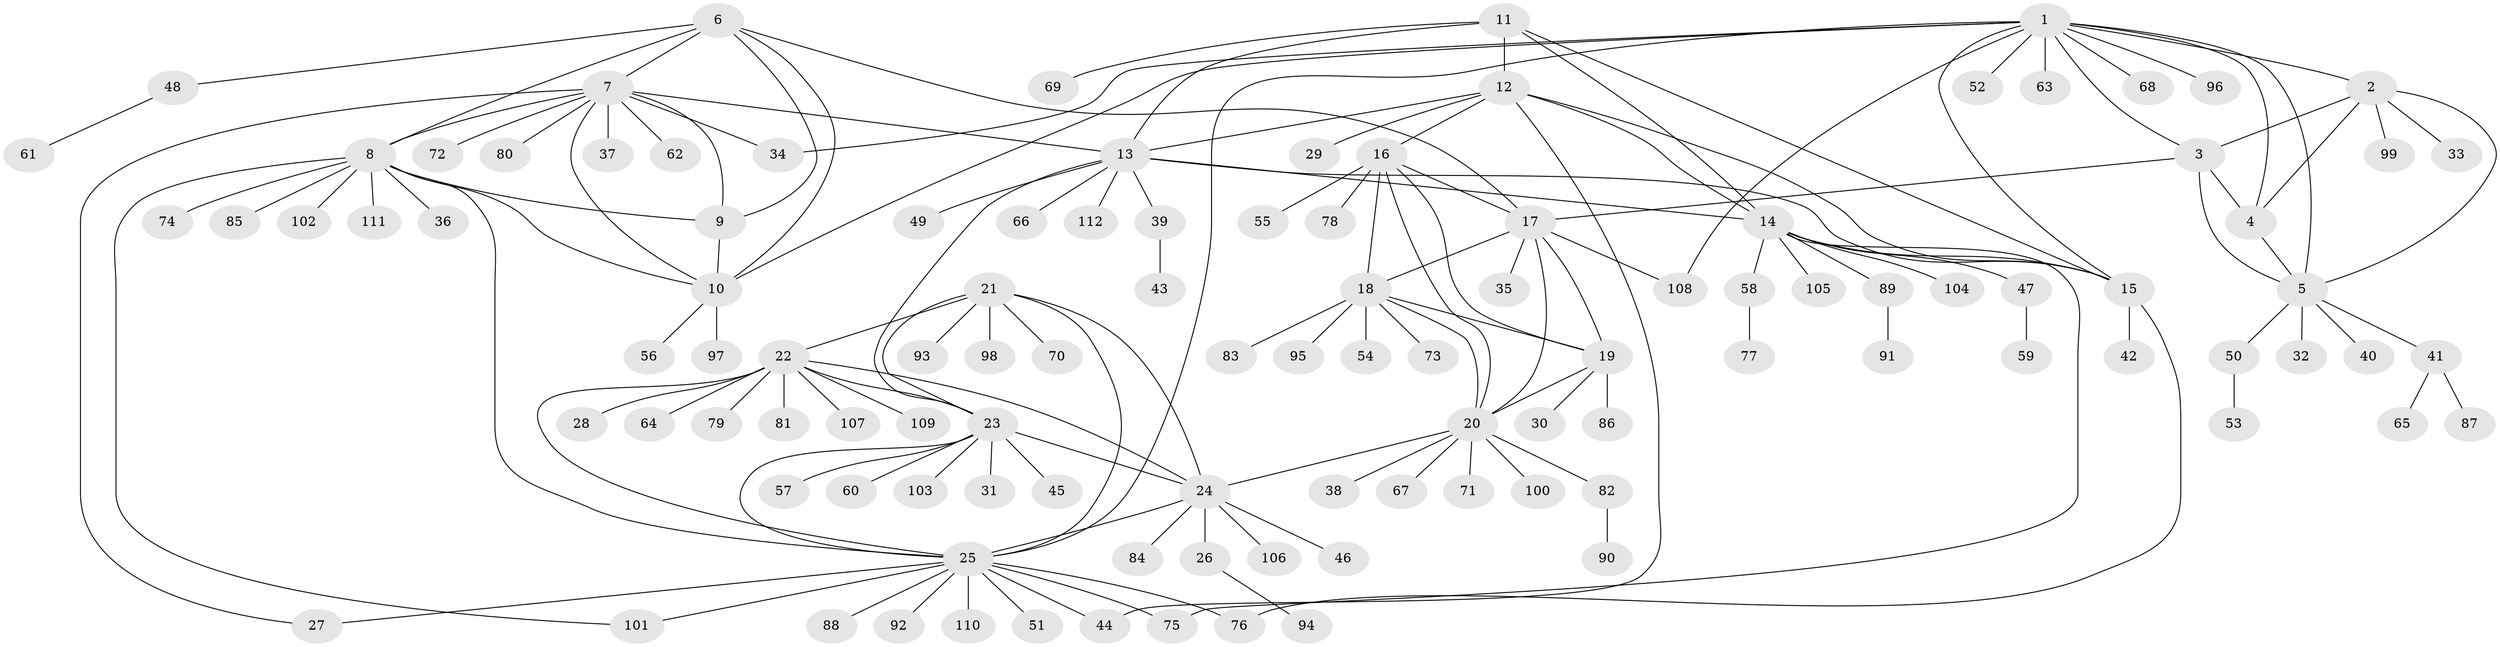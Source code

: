 // coarse degree distribution, {12: 0.03409090909090909, 4: 0.045454545454545456, 7: 0.011363636363636364, 8: 0.045454545454545456, 3: 0.011363636363636364, 6: 0.011363636363636364, 5: 0.022727272727272728, 11: 0.011363636363636364, 14: 0.011363636363636364, 13: 0.011363636363636364, 2: 0.10227272727272728, 1: 0.6818181818181818}
// Generated by graph-tools (version 1.1) at 2025/52/02/27/25 19:52:20]
// undirected, 112 vertices, 154 edges
graph export_dot {
graph [start="1"]
  node [color=gray90,style=filled];
  1;
  2;
  3;
  4;
  5;
  6;
  7;
  8;
  9;
  10;
  11;
  12;
  13;
  14;
  15;
  16;
  17;
  18;
  19;
  20;
  21;
  22;
  23;
  24;
  25;
  26;
  27;
  28;
  29;
  30;
  31;
  32;
  33;
  34;
  35;
  36;
  37;
  38;
  39;
  40;
  41;
  42;
  43;
  44;
  45;
  46;
  47;
  48;
  49;
  50;
  51;
  52;
  53;
  54;
  55;
  56;
  57;
  58;
  59;
  60;
  61;
  62;
  63;
  64;
  65;
  66;
  67;
  68;
  69;
  70;
  71;
  72;
  73;
  74;
  75;
  76;
  77;
  78;
  79;
  80;
  81;
  82;
  83;
  84;
  85;
  86;
  87;
  88;
  89;
  90;
  91;
  92;
  93;
  94;
  95;
  96;
  97;
  98;
  99;
  100;
  101;
  102;
  103;
  104;
  105;
  106;
  107;
  108;
  109;
  110;
  111;
  112;
  1 -- 2;
  1 -- 3;
  1 -- 4;
  1 -- 5;
  1 -- 10;
  1 -- 15;
  1 -- 25;
  1 -- 34;
  1 -- 52;
  1 -- 63;
  1 -- 68;
  1 -- 96;
  1 -- 108;
  2 -- 3;
  2 -- 4;
  2 -- 5;
  2 -- 33;
  2 -- 99;
  3 -- 4;
  3 -- 5;
  3 -- 17;
  4 -- 5;
  5 -- 32;
  5 -- 40;
  5 -- 41;
  5 -- 50;
  6 -- 7;
  6 -- 8;
  6 -- 9;
  6 -- 10;
  6 -- 17;
  6 -- 48;
  7 -- 8;
  7 -- 9;
  7 -- 10;
  7 -- 13;
  7 -- 27;
  7 -- 34;
  7 -- 37;
  7 -- 62;
  7 -- 72;
  7 -- 80;
  8 -- 9;
  8 -- 10;
  8 -- 25;
  8 -- 36;
  8 -- 74;
  8 -- 85;
  8 -- 101;
  8 -- 102;
  8 -- 111;
  9 -- 10;
  10 -- 56;
  10 -- 97;
  11 -- 12;
  11 -- 13;
  11 -- 14;
  11 -- 15;
  11 -- 69;
  12 -- 13;
  12 -- 14;
  12 -- 15;
  12 -- 16;
  12 -- 29;
  12 -- 44;
  13 -- 14;
  13 -- 15;
  13 -- 23;
  13 -- 39;
  13 -- 49;
  13 -- 66;
  13 -- 112;
  14 -- 15;
  14 -- 47;
  14 -- 58;
  14 -- 75;
  14 -- 89;
  14 -- 104;
  14 -- 105;
  15 -- 42;
  15 -- 76;
  16 -- 17;
  16 -- 18;
  16 -- 19;
  16 -- 20;
  16 -- 55;
  16 -- 78;
  17 -- 18;
  17 -- 19;
  17 -- 20;
  17 -- 35;
  17 -- 108;
  18 -- 19;
  18 -- 20;
  18 -- 54;
  18 -- 73;
  18 -- 83;
  18 -- 95;
  19 -- 20;
  19 -- 30;
  19 -- 86;
  20 -- 24;
  20 -- 38;
  20 -- 67;
  20 -- 71;
  20 -- 82;
  20 -- 100;
  21 -- 22;
  21 -- 23;
  21 -- 24;
  21 -- 25;
  21 -- 70;
  21 -- 93;
  21 -- 98;
  22 -- 23;
  22 -- 24;
  22 -- 25;
  22 -- 28;
  22 -- 64;
  22 -- 79;
  22 -- 81;
  22 -- 107;
  22 -- 109;
  23 -- 24;
  23 -- 25;
  23 -- 31;
  23 -- 45;
  23 -- 57;
  23 -- 60;
  23 -- 103;
  24 -- 25;
  24 -- 26;
  24 -- 46;
  24 -- 84;
  24 -- 106;
  25 -- 27;
  25 -- 44;
  25 -- 51;
  25 -- 75;
  25 -- 76;
  25 -- 88;
  25 -- 92;
  25 -- 101;
  25 -- 110;
  26 -- 94;
  39 -- 43;
  41 -- 65;
  41 -- 87;
  47 -- 59;
  48 -- 61;
  50 -- 53;
  58 -- 77;
  82 -- 90;
  89 -- 91;
}
